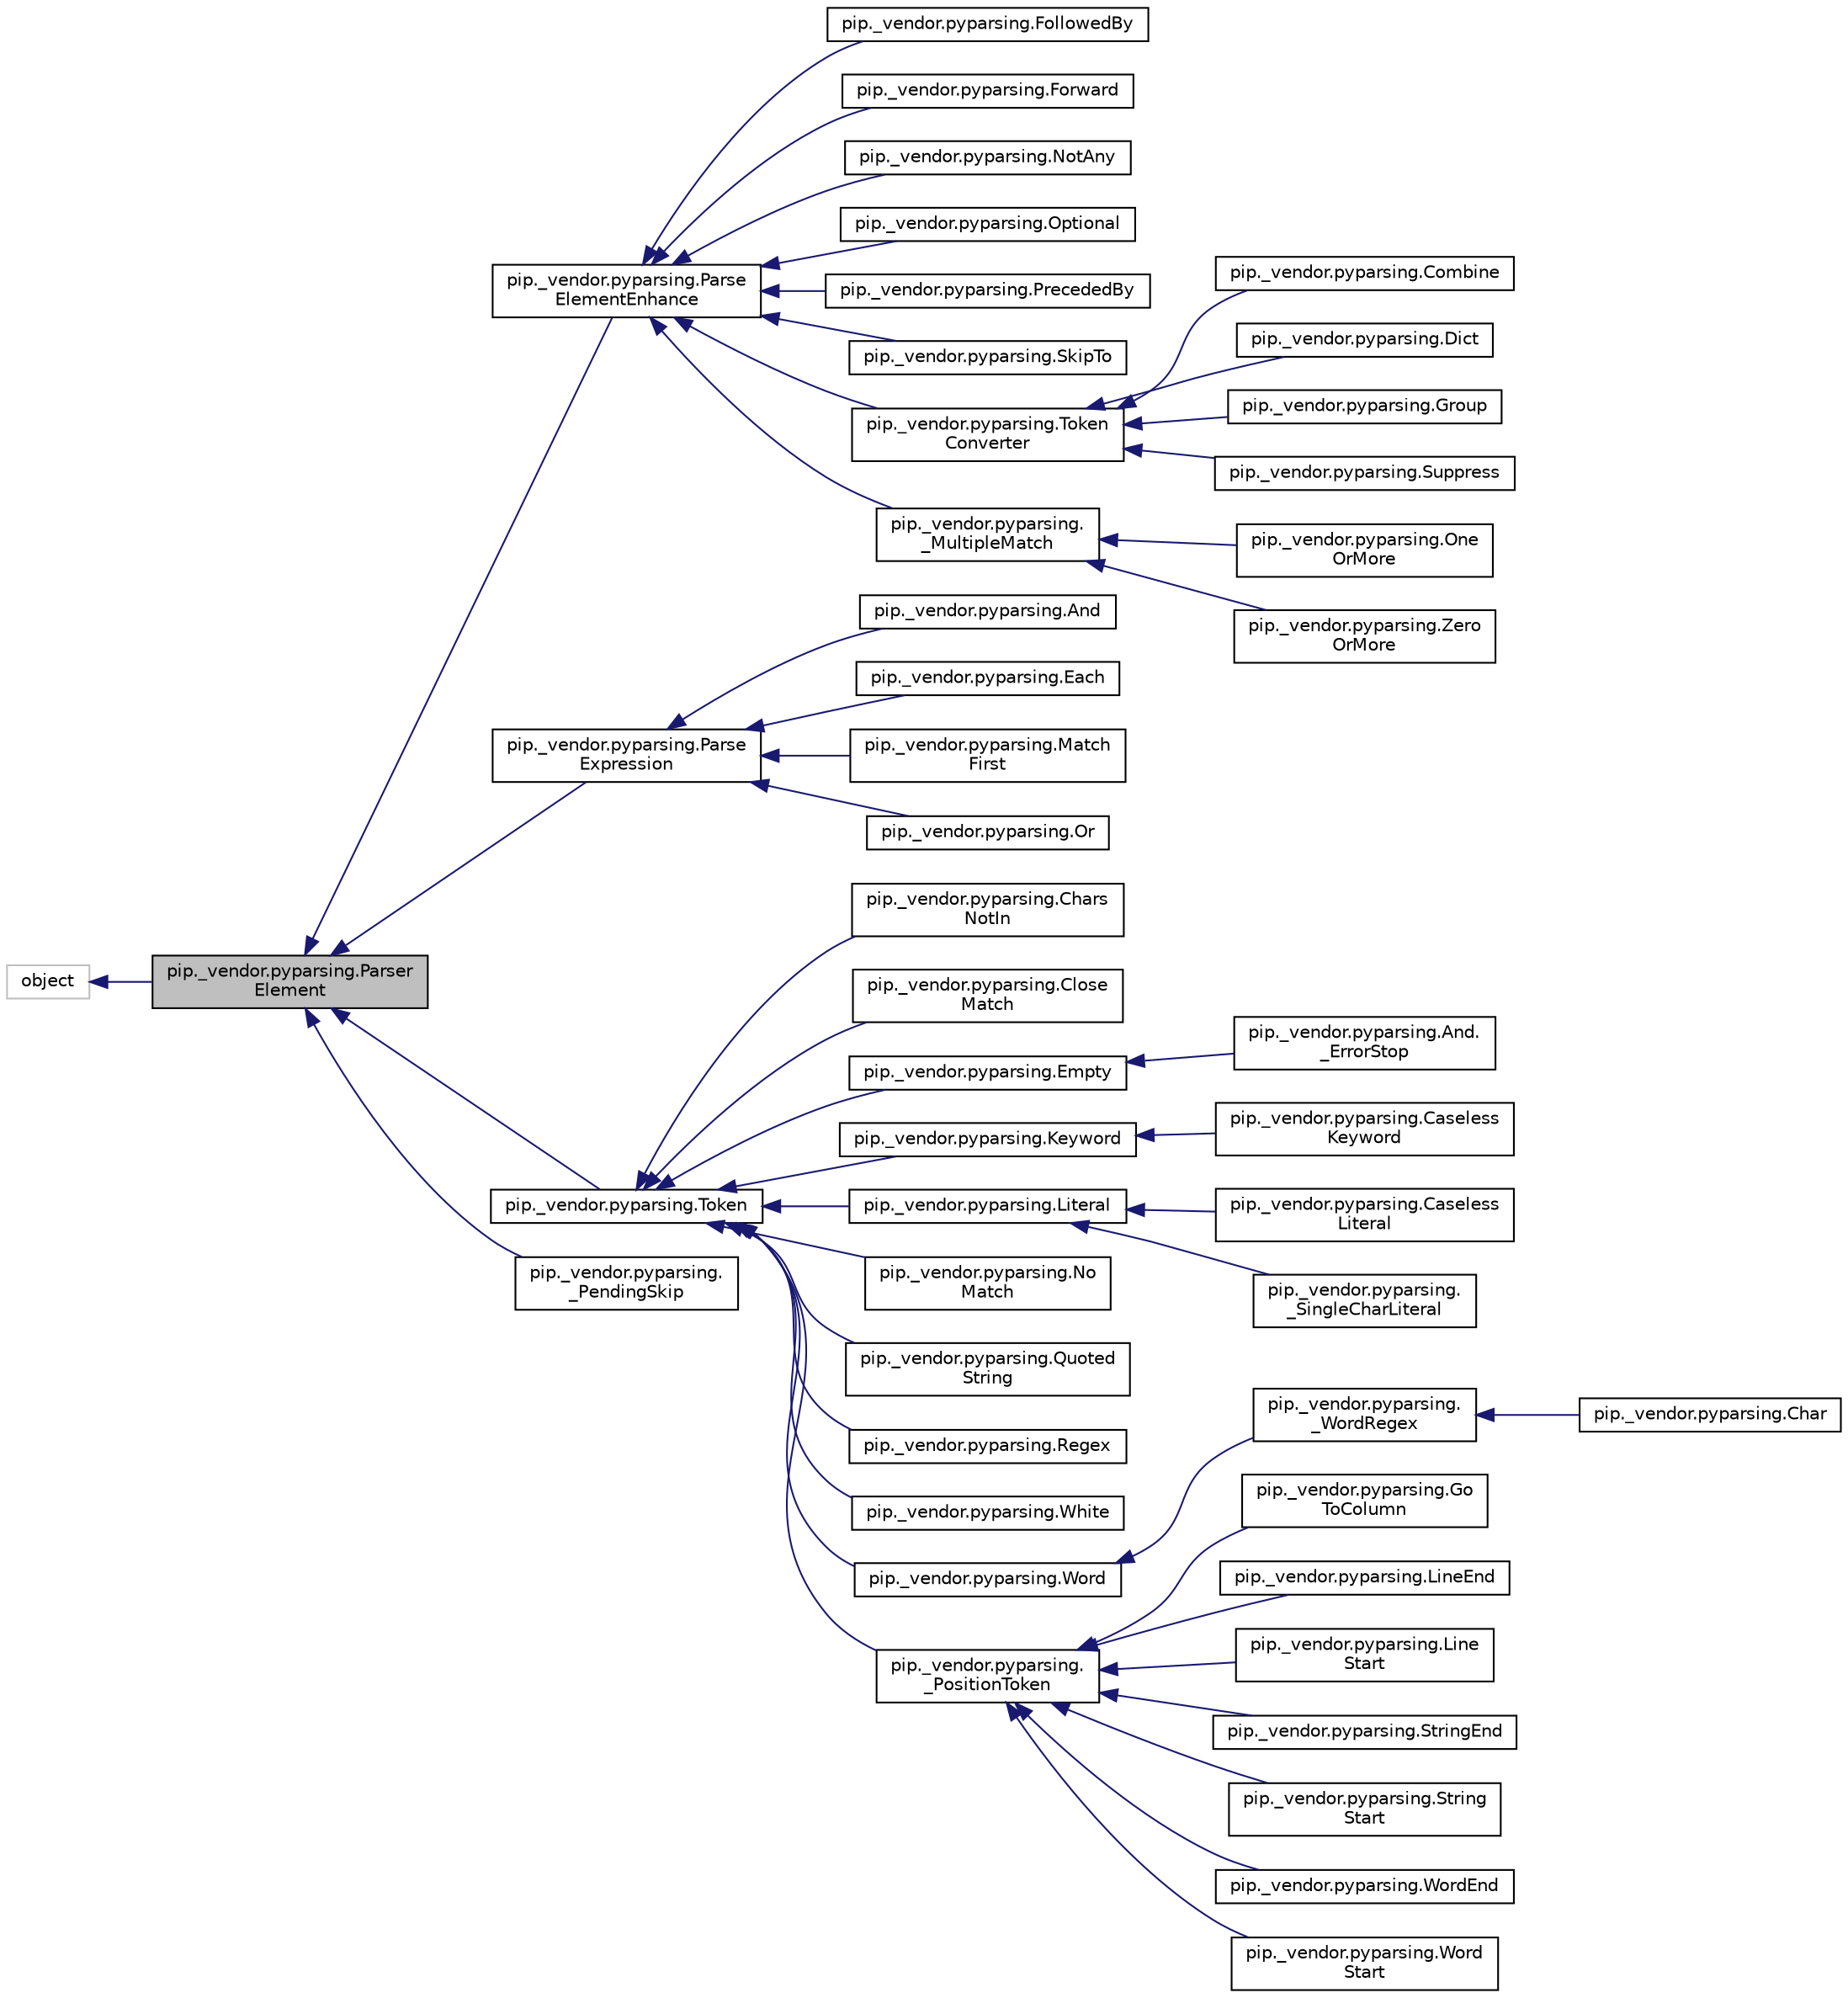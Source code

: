 digraph "pip._vendor.pyparsing.ParserElement"
{
 // LATEX_PDF_SIZE
  edge [fontname="Helvetica",fontsize="10",labelfontname="Helvetica",labelfontsize="10"];
  node [fontname="Helvetica",fontsize="10",shape=record];
  rankdir="LR";
  Node1 [label="pip._vendor.pyparsing.Parser\lElement",height=0.2,width=0.4,color="black", fillcolor="grey75", style="filled", fontcolor="black",tooltip=" "];
  Node2 -> Node1 [dir="back",color="midnightblue",fontsize="10",style="solid",fontname="Helvetica"];
  Node2 [label="object",height=0.2,width=0.4,color="grey75", fillcolor="white", style="filled",tooltip=" "];
  Node1 -> Node3 [dir="back",color="midnightblue",fontsize="10",style="solid",fontname="Helvetica"];
  Node3 [label="pip._vendor.pyparsing.Parse\lElementEnhance",height=0.2,width=0.4,color="black", fillcolor="white", style="filled",URL="$da/df0/classpip_1_1__vendor_1_1pyparsing_1_1_parse_element_enhance.html",tooltip=" "];
  Node3 -> Node4 [dir="back",color="midnightblue",fontsize="10",style="solid",fontname="Helvetica"];
  Node4 [label="pip._vendor.pyparsing.FollowedBy",height=0.2,width=0.4,color="black", fillcolor="white", style="filled",URL="$da/d59/classpip_1_1__vendor_1_1pyparsing_1_1_followed_by.html",tooltip=" "];
  Node3 -> Node5 [dir="back",color="midnightblue",fontsize="10",style="solid",fontname="Helvetica"];
  Node5 [label="pip._vendor.pyparsing.Forward",height=0.2,width=0.4,color="black", fillcolor="white", style="filled",URL="$de/dd9/classpip_1_1__vendor_1_1pyparsing_1_1_forward.html",tooltip=" "];
  Node3 -> Node6 [dir="back",color="midnightblue",fontsize="10",style="solid",fontname="Helvetica"];
  Node6 [label="pip._vendor.pyparsing.NotAny",height=0.2,width=0.4,color="black", fillcolor="white", style="filled",URL="$d0/d27/classpip_1_1__vendor_1_1pyparsing_1_1_not_any.html",tooltip=" "];
  Node3 -> Node7 [dir="back",color="midnightblue",fontsize="10",style="solid",fontname="Helvetica"];
  Node7 [label="pip._vendor.pyparsing.Optional",height=0.2,width=0.4,color="black", fillcolor="white", style="filled",URL="$de/d9c/classpip_1_1__vendor_1_1pyparsing_1_1_optional.html",tooltip=" "];
  Node3 -> Node8 [dir="back",color="midnightblue",fontsize="10",style="solid",fontname="Helvetica"];
  Node8 [label="pip._vendor.pyparsing.PrecededBy",height=0.2,width=0.4,color="black", fillcolor="white", style="filled",URL="$d7/d79/classpip_1_1__vendor_1_1pyparsing_1_1_preceded_by.html",tooltip=" "];
  Node3 -> Node9 [dir="back",color="midnightblue",fontsize="10",style="solid",fontname="Helvetica"];
  Node9 [label="pip._vendor.pyparsing.SkipTo",height=0.2,width=0.4,color="black", fillcolor="white", style="filled",URL="$d9/db6/classpip_1_1__vendor_1_1pyparsing_1_1_skip_to.html",tooltip=" "];
  Node3 -> Node10 [dir="back",color="midnightblue",fontsize="10",style="solid",fontname="Helvetica"];
  Node10 [label="pip._vendor.pyparsing.Token\lConverter",height=0.2,width=0.4,color="black", fillcolor="white", style="filled",URL="$d4/d00/classpip_1_1__vendor_1_1pyparsing_1_1_token_converter.html",tooltip=" "];
  Node10 -> Node11 [dir="back",color="midnightblue",fontsize="10",style="solid",fontname="Helvetica"];
  Node11 [label="pip._vendor.pyparsing.Combine",height=0.2,width=0.4,color="black", fillcolor="white", style="filled",URL="$da/d73/classpip_1_1__vendor_1_1pyparsing_1_1_combine.html",tooltip=" "];
  Node10 -> Node12 [dir="back",color="midnightblue",fontsize="10",style="solid",fontname="Helvetica"];
  Node12 [label="pip._vendor.pyparsing.Dict",height=0.2,width=0.4,color="black", fillcolor="white", style="filled",URL="$d4/d79/classpip_1_1__vendor_1_1pyparsing_1_1_dict.html",tooltip=" "];
  Node10 -> Node13 [dir="back",color="midnightblue",fontsize="10",style="solid",fontname="Helvetica"];
  Node13 [label="pip._vendor.pyparsing.Group",height=0.2,width=0.4,color="black", fillcolor="white", style="filled",URL="$d3/d51/classpip_1_1__vendor_1_1pyparsing_1_1_group.html",tooltip=" "];
  Node10 -> Node14 [dir="back",color="midnightblue",fontsize="10",style="solid",fontname="Helvetica"];
  Node14 [label="pip._vendor.pyparsing.Suppress",height=0.2,width=0.4,color="black", fillcolor="white", style="filled",URL="$d8/d0e/classpip_1_1__vendor_1_1pyparsing_1_1_suppress.html",tooltip=" "];
  Node3 -> Node15 [dir="back",color="midnightblue",fontsize="10",style="solid",fontname="Helvetica"];
  Node15 [label="pip._vendor.pyparsing.\l_MultipleMatch",height=0.2,width=0.4,color="black", fillcolor="white", style="filled",URL="$d8/df0/classpip_1_1__vendor_1_1pyparsing_1_1___multiple_match.html",tooltip=" "];
  Node15 -> Node16 [dir="back",color="midnightblue",fontsize="10",style="solid",fontname="Helvetica"];
  Node16 [label="pip._vendor.pyparsing.One\lOrMore",height=0.2,width=0.4,color="black", fillcolor="white", style="filled",URL="$dc/de5/classpip_1_1__vendor_1_1pyparsing_1_1_one_or_more.html",tooltip=" "];
  Node15 -> Node17 [dir="back",color="midnightblue",fontsize="10",style="solid",fontname="Helvetica"];
  Node17 [label="pip._vendor.pyparsing.Zero\lOrMore",height=0.2,width=0.4,color="black", fillcolor="white", style="filled",URL="$db/d6c/classpip_1_1__vendor_1_1pyparsing_1_1_zero_or_more.html",tooltip=" "];
  Node1 -> Node18 [dir="back",color="midnightblue",fontsize="10",style="solid",fontname="Helvetica"];
  Node18 [label="pip._vendor.pyparsing.Parse\lExpression",height=0.2,width=0.4,color="black", fillcolor="white", style="filled",URL="$d3/d90/classpip_1_1__vendor_1_1pyparsing_1_1_parse_expression.html",tooltip=" "];
  Node18 -> Node19 [dir="back",color="midnightblue",fontsize="10",style="solid",fontname="Helvetica"];
  Node19 [label="pip._vendor.pyparsing.And",height=0.2,width=0.4,color="black", fillcolor="white", style="filled",URL="$d7/d75/classpip_1_1__vendor_1_1pyparsing_1_1_and.html",tooltip=" "];
  Node18 -> Node20 [dir="back",color="midnightblue",fontsize="10",style="solid",fontname="Helvetica"];
  Node20 [label="pip._vendor.pyparsing.Each",height=0.2,width=0.4,color="black", fillcolor="white", style="filled",URL="$df/dd5/classpip_1_1__vendor_1_1pyparsing_1_1_each.html",tooltip=" "];
  Node18 -> Node21 [dir="back",color="midnightblue",fontsize="10",style="solid",fontname="Helvetica"];
  Node21 [label="pip._vendor.pyparsing.Match\lFirst",height=0.2,width=0.4,color="black", fillcolor="white", style="filled",URL="$d6/d76/classpip_1_1__vendor_1_1pyparsing_1_1_match_first.html",tooltip=" "];
  Node18 -> Node22 [dir="back",color="midnightblue",fontsize="10",style="solid",fontname="Helvetica"];
  Node22 [label="pip._vendor.pyparsing.Or",height=0.2,width=0.4,color="black", fillcolor="white", style="filled",URL="$dd/d35/classpip_1_1__vendor_1_1pyparsing_1_1_or.html",tooltip=" "];
  Node1 -> Node23 [dir="back",color="midnightblue",fontsize="10",style="solid",fontname="Helvetica"];
  Node23 [label="pip._vendor.pyparsing.Token",height=0.2,width=0.4,color="black", fillcolor="white", style="filled",URL="$de/dd7/classpip_1_1__vendor_1_1pyparsing_1_1_token.html",tooltip=" "];
  Node23 -> Node24 [dir="back",color="midnightblue",fontsize="10",style="solid",fontname="Helvetica"];
  Node24 [label="pip._vendor.pyparsing.Chars\lNotIn",height=0.2,width=0.4,color="black", fillcolor="white", style="filled",URL="$d5/dc5/classpip_1_1__vendor_1_1pyparsing_1_1_chars_not_in.html",tooltip=" "];
  Node23 -> Node25 [dir="back",color="midnightblue",fontsize="10",style="solid",fontname="Helvetica"];
  Node25 [label="pip._vendor.pyparsing.Close\lMatch",height=0.2,width=0.4,color="black", fillcolor="white", style="filled",URL="$d7/dcf/classpip_1_1__vendor_1_1pyparsing_1_1_close_match.html",tooltip=" "];
  Node23 -> Node26 [dir="back",color="midnightblue",fontsize="10",style="solid",fontname="Helvetica"];
  Node26 [label="pip._vendor.pyparsing.Empty",height=0.2,width=0.4,color="black", fillcolor="white", style="filled",URL="$d7/dee/classpip_1_1__vendor_1_1pyparsing_1_1_empty.html",tooltip=" "];
  Node26 -> Node27 [dir="back",color="midnightblue",fontsize="10",style="solid",fontname="Helvetica"];
  Node27 [label="pip._vendor.pyparsing.And.\l_ErrorStop",height=0.2,width=0.4,color="black", fillcolor="white", style="filled",URL="$d9/d5c/classpip_1_1__vendor_1_1pyparsing_1_1_and_1_1___error_stop.html",tooltip=" "];
  Node23 -> Node28 [dir="back",color="midnightblue",fontsize="10",style="solid",fontname="Helvetica"];
  Node28 [label="pip._vendor.pyparsing.Keyword",height=0.2,width=0.4,color="black", fillcolor="white", style="filled",URL="$d3/d6f/classpip_1_1__vendor_1_1pyparsing_1_1_keyword.html",tooltip=" "];
  Node28 -> Node29 [dir="back",color="midnightblue",fontsize="10",style="solid",fontname="Helvetica"];
  Node29 [label="pip._vendor.pyparsing.Caseless\lKeyword",height=0.2,width=0.4,color="black", fillcolor="white", style="filled",URL="$dc/d1f/classpip_1_1__vendor_1_1pyparsing_1_1_caseless_keyword.html",tooltip=" "];
  Node23 -> Node30 [dir="back",color="midnightblue",fontsize="10",style="solid",fontname="Helvetica"];
  Node30 [label="pip._vendor.pyparsing.Literal",height=0.2,width=0.4,color="black", fillcolor="white", style="filled",URL="$df/da4/classpip_1_1__vendor_1_1pyparsing_1_1_literal.html",tooltip=" "];
  Node30 -> Node31 [dir="back",color="midnightblue",fontsize="10",style="solid",fontname="Helvetica"];
  Node31 [label="pip._vendor.pyparsing.Caseless\lLiteral",height=0.2,width=0.4,color="black", fillcolor="white", style="filled",URL="$dc/d44/classpip_1_1__vendor_1_1pyparsing_1_1_caseless_literal.html",tooltip=" "];
  Node30 -> Node32 [dir="back",color="midnightblue",fontsize="10",style="solid",fontname="Helvetica"];
  Node32 [label="pip._vendor.pyparsing.\l_SingleCharLiteral",height=0.2,width=0.4,color="black", fillcolor="white", style="filled",URL="$d2/d2c/classpip_1_1__vendor_1_1pyparsing_1_1___single_char_literal.html",tooltip=" "];
  Node23 -> Node33 [dir="back",color="midnightblue",fontsize="10",style="solid",fontname="Helvetica"];
  Node33 [label="pip._vendor.pyparsing.No\lMatch",height=0.2,width=0.4,color="black", fillcolor="white", style="filled",URL="$d6/df9/classpip_1_1__vendor_1_1pyparsing_1_1_no_match.html",tooltip=" "];
  Node23 -> Node34 [dir="back",color="midnightblue",fontsize="10",style="solid",fontname="Helvetica"];
  Node34 [label="pip._vendor.pyparsing.Quoted\lString",height=0.2,width=0.4,color="black", fillcolor="white", style="filled",URL="$dc/d7a/classpip_1_1__vendor_1_1pyparsing_1_1_quoted_string.html",tooltip=" "];
  Node23 -> Node35 [dir="back",color="midnightblue",fontsize="10",style="solid",fontname="Helvetica"];
  Node35 [label="pip._vendor.pyparsing.Regex",height=0.2,width=0.4,color="black", fillcolor="white", style="filled",URL="$df/d37/classpip_1_1__vendor_1_1pyparsing_1_1_regex.html",tooltip=" "];
  Node23 -> Node36 [dir="back",color="midnightblue",fontsize="10",style="solid",fontname="Helvetica"];
  Node36 [label="pip._vendor.pyparsing.White",height=0.2,width=0.4,color="black", fillcolor="white", style="filled",URL="$d5/d8a/classpip_1_1__vendor_1_1pyparsing_1_1_white.html",tooltip=" "];
  Node23 -> Node37 [dir="back",color="midnightblue",fontsize="10",style="solid",fontname="Helvetica"];
  Node37 [label="pip._vendor.pyparsing.Word",height=0.2,width=0.4,color="black", fillcolor="white", style="filled",URL="$d9/db3/classpip_1_1__vendor_1_1pyparsing_1_1_word.html",tooltip=" "];
  Node37 -> Node38 [dir="back",color="midnightblue",fontsize="10",style="solid",fontname="Helvetica"];
  Node38 [label="pip._vendor.pyparsing.\l_WordRegex",height=0.2,width=0.4,color="black", fillcolor="white", style="filled",URL="$da/dce/classpip_1_1__vendor_1_1pyparsing_1_1___word_regex.html",tooltip=" "];
  Node38 -> Node39 [dir="back",color="midnightblue",fontsize="10",style="solid",fontname="Helvetica"];
  Node39 [label="pip._vendor.pyparsing.Char",height=0.2,width=0.4,color="black", fillcolor="white", style="filled",URL="$db/d59/classpip_1_1__vendor_1_1pyparsing_1_1_char.html",tooltip=" "];
  Node23 -> Node40 [dir="back",color="midnightblue",fontsize="10",style="solid",fontname="Helvetica"];
  Node40 [label="pip._vendor.pyparsing.\l_PositionToken",height=0.2,width=0.4,color="black", fillcolor="white", style="filled",URL="$d8/d85/classpip_1_1__vendor_1_1pyparsing_1_1___position_token.html",tooltip=" "];
  Node40 -> Node41 [dir="back",color="midnightblue",fontsize="10",style="solid",fontname="Helvetica"];
  Node41 [label="pip._vendor.pyparsing.Go\lToColumn",height=0.2,width=0.4,color="black", fillcolor="white", style="filled",URL="$dc/d7c/classpip_1_1__vendor_1_1pyparsing_1_1_go_to_column.html",tooltip=" "];
  Node40 -> Node42 [dir="back",color="midnightblue",fontsize="10",style="solid",fontname="Helvetica"];
  Node42 [label="pip._vendor.pyparsing.LineEnd",height=0.2,width=0.4,color="black", fillcolor="white", style="filled",URL="$d2/d3b/classpip_1_1__vendor_1_1pyparsing_1_1_line_end.html",tooltip=" "];
  Node40 -> Node43 [dir="back",color="midnightblue",fontsize="10",style="solid",fontname="Helvetica"];
  Node43 [label="pip._vendor.pyparsing.Line\lStart",height=0.2,width=0.4,color="black", fillcolor="white", style="filled",URL="$d2/d7b/classpip_1_1__vendor_1_1pyparsing_1_1_line_start.html",tooltip=" "];
  Node40 -> Node44 [dir="back",color="midnightblue",fontsize="10",style="solid",fontname="Helvetica"];
  Node44 [label="pip._vendor.pyparsing.StringEnd",height=0.2,width=0.4,color="black", fillcolor="white", style="filled",URL="$d6/dec/classpip_1_1__vendor_1_1pyparsing_1_1_string_end.html",tooltip=" "];
  Node40 -> Node45 [dir="back",color="midnightblue",fontsize="10",style="solid",fontname="Helvetica"];
  Node45 [label="pip._vendor.pyparsing.String\lStart",height=0.2,width=0.4,color="black", fillcolor="white", style="filled",URL="$d9/de4/classpip_1_1__vendor_1_1pyparsing_1_1_string_start.html",tooltip=" "];
  Node40 -> Node46 [dir="back",color="midnightblue",fontsize="10",style="solid",fontname="Helvetica"];
  Node46 [label="pip._vendor.pyparsing.WordEnd",height=0.2,width=0.4,color="black", fillcolor="white", style="filled",URL="$d8/d96/classpip_1_1__vendor_1_1pyparsing_1_1_word_end.html",tooltip=" "];
  Node40 -> Node47 [dir="back",color="midnightblue",fontsize="10",style="solid",fontname="Helvetica"];
  Node47 [label="pip._vendor.pyparsing.Word\lStart",height=0.2,width=0.4,color="black", fillcolor="white", style="filled",URL="$d6/da2/classpip_1_1__vendor_1_1pyparsing_1_1_word_start.html",tooltip=" "];
  Node1 -> Node48 [dir="back",color="midnightblue",fontsize="10",style="solid",fontname="Helvetica"];
  Node48 [label="pip._vendor.pyparsing.\l_PendingSkip",height=0.2,width=0.4,color="black", fillcolor="white", style="filled",URL="$d2/dea/classpip_1_1__vendor_1_1pyparsing_1_1___pending_skip.html",tooltip=" "];
}
